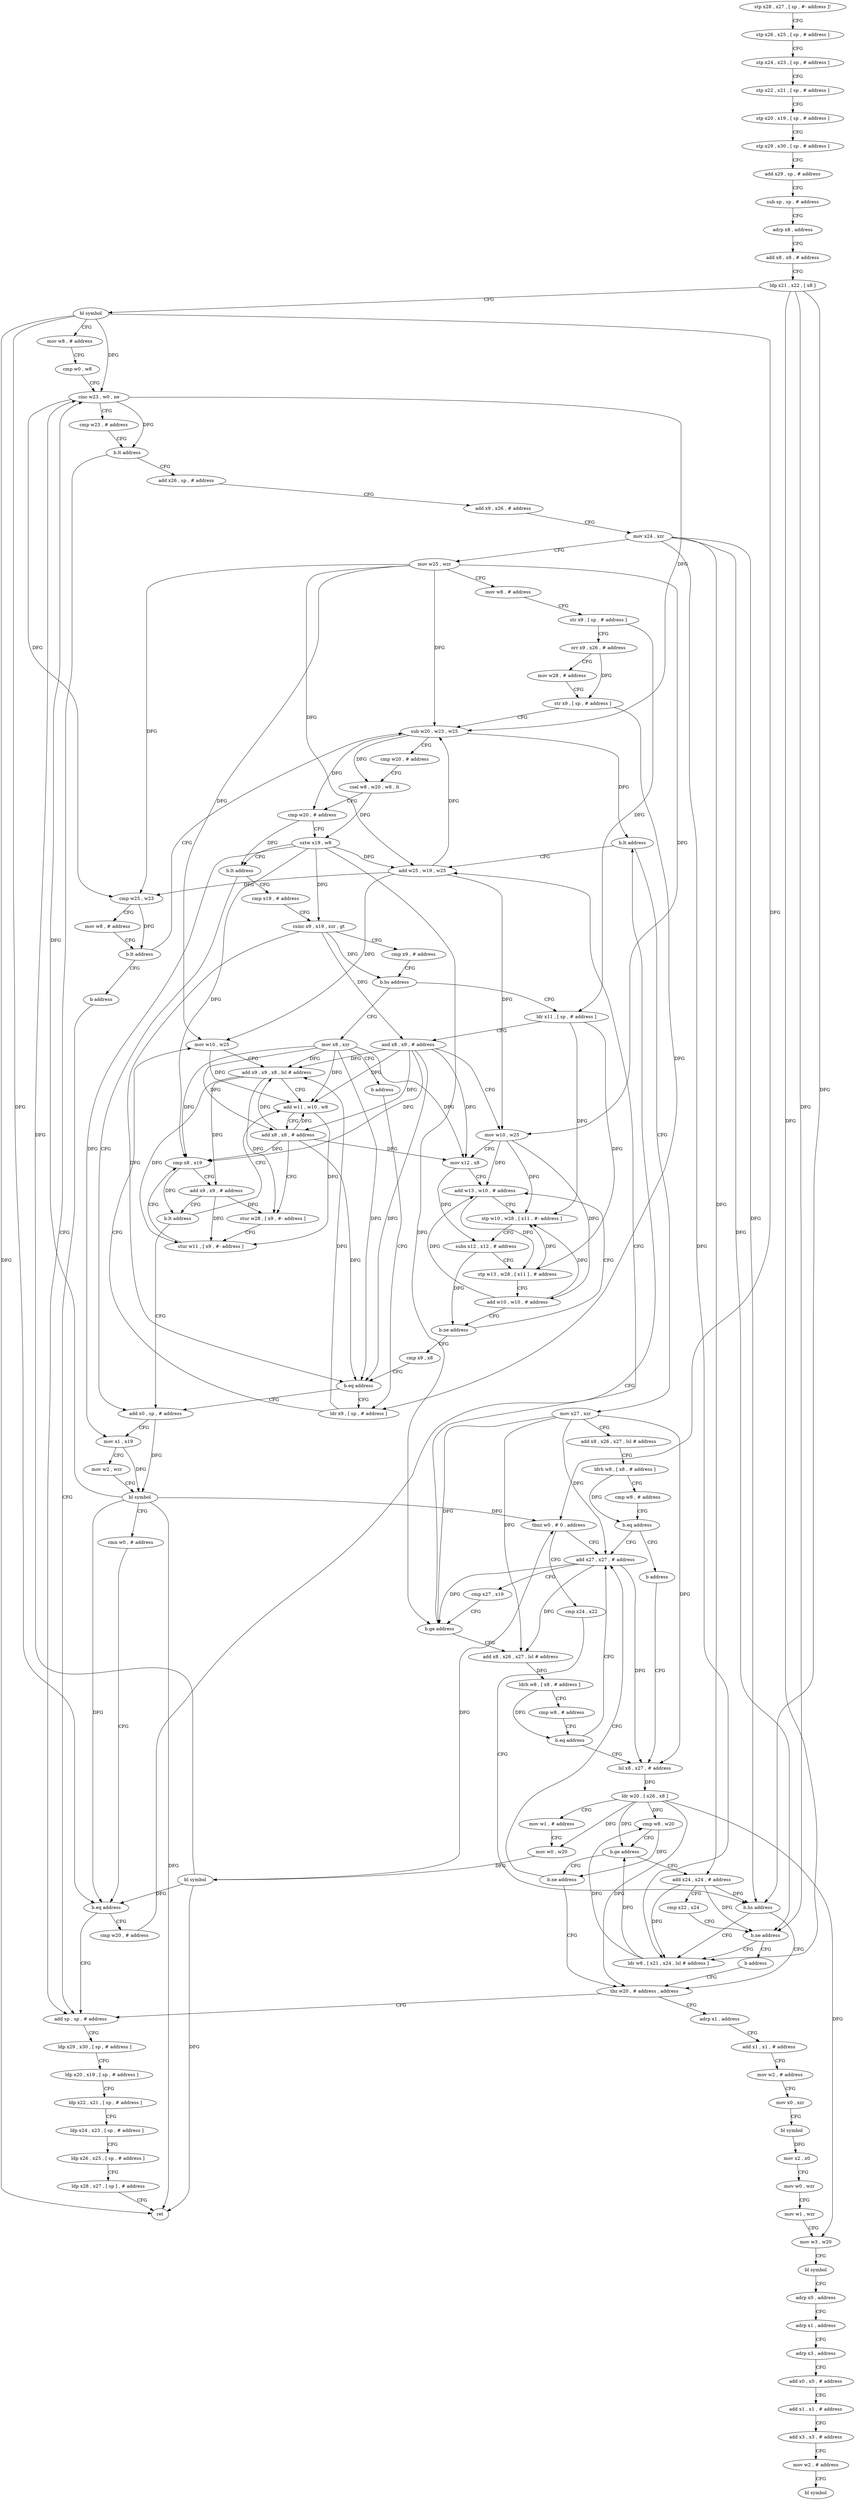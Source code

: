 digraph "func" {
"4265484" [label = "stp x28 , x27 , [ sp , #- address ]!" ]
"4265488" [label = "stp x26 , x25 , [ sp , # address ]" ]
"4265492" [label = "stp x24 , x23 , [ sp , # address ]" ]
"4265496" [label = "stp x22 , x21 , [ sp , # address ]" ]
"4265500" [label = "stp x20 , x19 , [ sp , # address ]" ]
"4265504" [label = "stp x29 , x30 , [ sp , # address ]" ]
"4265508" [label = "add x29 , sp , # address" ]
"4265512" [label = "sub sp , sp , # address" ]
"4265516" [label = "adrp x8 , address" ]
"4265520" [label = "add x8 , x8 , # address" ]
"4265524" [label = "ldp x21 , x22 , [ x8 ]" ]
"4265528" [label = "bl symbol" ]
"4265532" [label = "mov w8 , # address" ]
"4265536" [label = "cmp w0 , w8" ]
"4265540" [label = "cinc w23 , w0 , ne" ]
"4265544" [label = "cmp w23 , # address" ]
"4265548" [label = "b.lt address" ]
"4265896" [label = "add sp , sp , # address" ]
"4265552" [label = "add x26 , sp , # address" ]
"4265900" [label = "ldp x29 , x30 , [ sp , # address ]" ]
"4265904" [label = "ldp x20 , x19 , [ sp , # address ]" ]
"4265908" [label = "ldp x22 , x21 , [ sp , # address ]" ]
"4265912" [label = "ldp x24 , x23 , [ sp , # address ]" ]
"4265916" [label = "ldp x26 , x25 , [ sp , # address ]" ]
"4265920" [label = "ldp x28 , x27 , [ sp ] , # address" ]
"4265924" [label = "ret" ]
"4265556" [label = "add x9 , x26 , # address" ]
"4265560" [label = "mov x24 , xzr" ]
"4265564" [label = "mov w25 , wzr" ]
"4265568" [label = "mov w8 , # address" ]
"4265572" [label = "str x9 , [ sp , # address ]" ]
"4265576" [label = "orr x9 , x26 , # address" ]
"4265580" [label = "mov w28 , # address" ]
"4265584" [label = "str x9 , [ sp , # address ]" ]
"4265588" [label = "sub w20 , w23 , w25" ]
"4265724" [label = "add x0 , sp , # address" ]
"4265728" [label = "mov x1 , x19" ]
"4265732" [label = "mov w2 , wzr" ]
"4265736" [label = "bl symbol" ]
"4265740" [label = "cmn w0 , # address" ]
"4265744" [label = "b.eq address" ]
"4265748" [label = "cmp w20 , # address" ]
"4265612" [label = "cmp x19 , # address" ]
"4265616" [label = "csinc x9 , x19 , xzr , gt" ]
"4265620" [label = "cmp x9 , # address" ]
"4265624" [label = "b.hs address" ]
"4265636" [label = "ldr x11 , [ sp , # address ]" ]
"4265628" [label = "mov x8 , xzr" ]
"4265752" [label = "b.lt address" ]
"4265872" [label = "add w25 , w19 , w25" ]
"4265756" [label = "mov x27 , xzr" ]
"4265640" [label = "and x8 , x9 , # address" ]
"4265644" [label = "mov w10 , w25" ]
"4265648" [label = "mov x12 , x8" ]
"4265652" [label = "add w13 , w10 , # address" ]
"4265632" [label = "b address" ]
"4265684" [label = "ldr x9 , [ sp , # address ]" ]
"4265876" [label = "cmp w25 , w23" ]
"4265880" [label = "mov w8 , # address" ]
"4265884" [label = "b.lt address" ]
"4265888" [label = "b address" ]
"4265760" [label = "add x8 , x26 , x27 , lsl # address" ]
"4265764" [label = "ldrh w8 , [ x8 , # address ]" ]
"4265768" [label = "cmp w8 , # address" ]
"4265772" [label = "b.eq address" ]
"4265784" [label = "add x27 , x27 , # address" ]
"4265776" [label = "b address" ]
"4265656" [label = "stp w10 , w28 , [ x11 , #- address ]" ]
"4265660" [label = "subs x12 , x12 , # address" ]
"4265664" [label = "stp w13 , w28 , [ x11 ] , # address" ]
"4265668" [label = "add w10 , w10 , # address" ]
"4265672" [label = "b.ne address" ]
"4265676" [label = "cmp x9 , x8" ]
"4265680" [label = "b.eq address" ]
"4265688" [label = "mov w10 , w25" ]
"4265692" [label = "add x9 , x9 , x8 , lsl # address" ]
"4265696" [label = "add w11 , w10 , w8" ]
"4265592" [label = "cmp w20 , # address" ]
"4265596" [label = "csel w8 , w20 , w8 , lt" ]
"4265600" [label = "cmp w20 , # address" ]
"4265604" [label = "sxtw x19 , w8" ]
"4265608" [label = "b.lt address" ]
"4265788" [label = "cmp x27 , x19" ]
"4265792" [label = "b.ge address" ]
"4265796" [label = "add x8 , x26 , x27 , lsl # address" ]
"4265812" [label = "lsl x8 , x27 , # address" ]
"4265700" [label = "add x8 , x8 , # address" ]
"4265704" [label = "stur w28 , [ x9 , #- address ]" ]
"4265708" [label = "stur w11 , [ x9 , #- address ]" ]
"4265712" [label = "cmp x8 , x19" ]
"4265716" [label = "add x9 , x9 , # address" ]
"4265720" [label = "b.lt address" ]
"4265800" [label = "ldrh w8 , [ x8 , # address ]" ]
"4265804" [label = "cmp w8 , # address" ]
"4265808" [label = "b.eq address" ]
"4265816" [label = "ldr w20 , [ x26 , x8 ]" ]
"4265820" [label = "mov w1 , # address" ]
"4265824" [label = "mov w0 , w20" ]
"4265828" [label = "bl symbol" ]
"4265832" [label = "tbnz w0 , # 0 , address" ]
"4265836" [label = "cmp x24 , x22" ]
"4265840" [label = "b.hs address" ]
"4265892" [label = "tbz w20 , # address , address" ]
"4265844" [label = "ldr w8 , [ x21 , x24 , lsl # address ]" ]
"4265928" [label = "adrp x1 , address" ]
"4265848" [label = "cmp w8 , w20" ]
"4265852" [label = "b.ge address" ]
"4265780" [label = "b.ne address" ]
"4265856" [label = "add x24 , x24 , # address" ]
"4265932" [label = "add x1 , x1 , # address" ]
"4265936" [label = "mov w2 , # address" ]
"4265940" [label = "mov x0 , xzr" ]
"4265944" [label = "bl symbol" ]
"4265948" [label = "mov x2 , x0" ]
"4265952" [label = "mov w0 , wzr" ]
"4265956" [label = "mov w1 , wzr" ]
"4265960" [label = "mov w3 , w20" ]
"4265964" [label = "bl symbol" ]
"4265968" [label = "adrp x0 , address" ]
"4265972" [label = "adrp x1 , address" ]
"4265976" [label = "adrp x3 , address" ]
"4265980" [label = "add x0 , x0 , # address" ]
"4265984" [label = "add x1 , x1 , # address" ]
"4265988" [label = "add x3 , x3 , # address" ]
"4265992" [label = "mov w2 , # address" ]
"4265996" [label = "bl symbol" ]
"4265860" [label = "cmp x22 , x24" ]
"4265864" [label = "b.ne address" ]
"4265868" [label = "b address" ]
"4265484" -> "4265488" [ label = "CFG" ]
"4265488" -> "4265492" [ label = "CFG" ]
"4265492" -> "4265496" [ label = "CFG" ]
"4265496" -> "4265500" [ label = "CFG" ]
"4265500" -> "4265504" [ label = "CFG" ]
"4265504" -> "4265508" [ label = "CFG" ]
"4265508" -> "4265512" [ label = "CFG" ]
"4265512" -> "4265516" [ label = "CFG" ]
"4265516" -> "4265520" [ label = "CFG" ]
"4265520" -> "4265524" [ label = "CFG" ]
"4265524" -> "4265528" [ label = "CFG" ]
"4265524" -> "4265844" [ label = "DFG" ]
"4265524" -> "4265840" [ label = "DFG" ]
"4265524" -> "4265864" [ label = "DFG" ]
"4265528" -> "4265532" [ label = "CFG" ]
"4265528" -> "4265540" [ label = "DFG" ]
"4265528" -> "4265924" [ label = "DFG" ]
"4265528" -> "4265744" [ label = "DFG" ]
"4265528" -> "4265832" [ label = "DFG" ]
"4265532" -> "4265536" [ label = "CFG" ]
"4265536" -> "4265540" [ label = "CFG" ]
"4265540" -> "4265544" [ label = "CFG" ]
"4265540" -> "4265548" [ label = "DFG" ]
"4265540" -> "4265588" [ label = "DFG" ]
"4265540" -> "4265876" [ label = "DFG" ]
"4265544" -> "4265548" [ label = "CFG" ]
"4265548" -> "4265896" [ label = "CFG" ]
"4265548" -> "4265552" [ label = "CFG" ]
"4265896" -> "4265900" [ label = "CFG" ]
"4265552" -> "4265556" [ label = "CFG" ]
"4265900" -> "4265904" [ label = "CFG" ]
"4265904" -> "4265908" [ label = "CFG" ]
"4265908" -> "4265912" [ label = "CFG" ]
"4265912" -> "4265916" [ label = "CFG" ]
"4265916" -> "4265920" [ label = "CFG" ]
"4265920" -> "4265924" [ label = "CFG" ]
"4265556" -> "4265560" [ label = "CFG" ]
"4265560" -> "4265564" [ label = "CFG" ]
"4265560" -> "4265840" [ label = "DFG" ]
"4265560" -> "4265844" [ label = "DFG" ]
"4265560" -> "4265856" [ label = "DFG" ]
"4265560" -> "4265864" [ label = "DFG" ]
"4265564" -> "4265568" [ label = "CFG" ]
"4265564" -> "4265588" [ label = "DFG" ]
"4265564" -> "4265872" [ label = "DFG" ]
"4265564" -> "4265876" [ label = "DFG" ]
"4265564" -> "4265644" [ label = "DFG" ]
"4265564" -> "4265688" [ label = "DFG" ]
"4265568" -> "4265572" [ label = "CFG" ]
"4265572" -> "4265576" [ label = "CFG" ]
"4265572" -> "4265636" [ label = "DFG" ]
"4265576" -> "4265580" [ label = "CFG" ]
"4265576" -> "4265584" [ label = "DFG" ]
"4265580" -> "4265584" [ label = "CFG" ]
"4265584" -> "4265588" [ label = "CFG" ]
"4265584" -> "4265684" [ label = "DFG" ]
"4265588" -> "4265592" [ label = "CFG" ]
"4265588" -> "4265596" [ label = "DFG" ]
"4265588" -> "4265600" [ label = "DFG" ]
"4265588" -> "4265752" [ label = "DFG" ]
"4265724" -> "4265728" [ label = "CFG" ]
"4265724" -> "4265736" [ label = "DFG" ]
"4265728" -> "4265732" [ label = "CFG" ]
"4265728" -> "4265736" [ label = "DFG" ]
"4265732" -> "4265736" [ label = "CFG" ]
"4265736" -> "4265740" [ label = "CFG" ]
"4265736" -> "4265540" [ label = "DFG" ]
"4265736" -> "4265924" [ label = "DFG" ]
"4265736" -> "4265744" [ label = "DFG" ]
"4265736" -> "4265832" [ label = "DFG" ]
"4265740" -> "4265744" [ label = "CFG" ]
"4265744" -> "4265896" [ label = "CFG" ]
"4265744" -> "4265748" [ label = "CFG" ]
"4265748" -> "4265752" [ label = "CFG" ]
"4265612" -> "4265616" [ label = "CFG" ]
"4265616" -> "4265620" [ label = "CFG" ]
"4265616" -> "4265624" [ label = "DFG" ]
"4265616" -> "4265640" [ label = "DFG" ]
"4265616" -> "4265680" [ label = "DFG" ]
"4265620" -> "4265624" [ label = "CFG" ]
"4265624" -> "4265636" [ label = "CFG" ]
"4265624" -> "4265628" [ label = "CFG" ]
"4265636" -> "4265640" [ label = "CFG" ]
"4265636" -> "4265656" [ label = "DFG" ]
"4265636" -> "4265664" [ label = "DFG" ]
"4265628" -> "4265632" [ label = "CFG" ]
"4265628" -> "4265648" [ label = "DFG" ]
"4265628" -> "4265692" [ label = "DFG" ]
"4265628" -> "4265680" [ label = "DFG" ]
"4265628" -> "4265696" [ label = "DFG" ]
"4265628" -> "4265700" [ label = "DFG" ]
"4265628" -> "4265712" [ label = "DFG" ]
"4265752" -> "4265872" [ label = "CFG" ]
"4265752" -> "4265756" [ label = "CFG" ]
"4265872" -> "4265876" [ label = "DFG" ]
"4265872" -> "4265588" [ label = "DFG" ]
"4265872" -> "4265644" [ label = "DFG" ]
"4265872" -> "4265688" [ label = "DFG" ]
"4265756" -> "4265760" [ label = "CFG" ]
"4265756" -> "4265784" [ label = "DFG" ]
"4265756" -> "4265792" [ label = "DFG" ]
"4265756" -> "4265796" [ label = "DFG" ]
"4265756" -> "4265812" [ label = "DFG" ]
"4265640" -> "4265644" [ label = "CFG" ]
"4265640" -> "4265648" [ label = "DFG" ]
"4265640" -> "4265692" [ label = "DFG" ]
"4265640" -> "4265680" [ label = "DFG" ]
"4265640" -> "4265696" [ label = "DFG" ]
"4265640" -> "4265700" [ label = "DFG" ]
"4265640" -> "4265712" [ label = "DFG" ]
"4265644" -> "4265648" [ label = "CFG" ]
"4265644" -> "4265652" [ label = "DFG" ]
"4265644" -> "4265656" [ label = "DFG" ]
"4265644" -> "4265668" [ label = "DFG" ]
"4265648" -> "4265652" [ label = "CFG" ]
"4265648" -> "4265660" [ label = "DFG" ]
"4265652" -> "4265656" [ label = "CFG" ]
"4265652" -> "4265664" [ label = "DFG" ]
"4265632" -> "4265684" [ label = "CFG" ]
"4265684" -> "4265688" [ label = "CFG" ]
"4265684" -> "4265692" [ label = "DFG" ]
"4265876" -> "4265880" [ label = "CFG" ]
"4265876" -> "4265884" [ label = "DFG" ]
"4265880" -> "4265884" [ label = "CFG" ]
"4265884" -> "4265588" [ label = "CFG" ]
"4265884" -> "4265888" [ label = "CFG" ]
"4265888" -> "4265896" [ label = "CFG" ]
"4265760" -> "4265764" [ label = "CFG" ]
"4265764" -> "4265768" [ label = "CFG" ]
"4265764" -> "4265772" [ label = "DFG" ]
"4265768" -> "4265772" [ label = "CFG" ]
"4265772" -> "4265784" [ label = "CFG" ]
"4265772" -> "4265776" [ label = "CFG" ]
"4265784" -> "4265788" [ label = "CFG" ]
"4265784" -> "4265792" [ label = "DFG" ]
"4265784" -> "4265796" [ label = "DFG" ]
"4265784" -> "4265812" [ label = "DFG" ]
"4265776" -> "4265812" [ label = "CFG" ]
"4265656" -> "4265660" [ label = "CFG" ]
"4265660" -> "4265664" [ label = "CFG" ]
"4265660" -> "4265672" [ label = "DFG" ]
"4265664" -> "4265668" [ label = "CFG" ]
"4265664" -> "4265656" [ label = "DFG" ]
"4265668" -> "4265672" [ label = "CFG" ]
"4265668" -> "4265652" [ label = "DFG" ]
"4265668" -> "4265656" [ label = "DFG" ]
"4265672" -> "4265652" [ label = "CFG" ]
"4265672" -> "4265676" [ label = "CFG" ]
"4265676" -> "4265680" [ label = "CFG" ]
"4265680" -> "4265724" [ label = "CFG" ]
"4265680" -> "4265684" [ label = "CFG" ]
"4265688" -> "4265692" [ label = "CFG" ]
"4265688" -> "4265696" [ label = "DFG" ]
"4265692" -> "4265696" [ label = "CFG" ]
"4265692" -> "4265704" [ label = "DFG" ]
"4265692" -> "4265708" [ label = "DFG" ]
"4265692" -> "4265716" [ label = "DFG" ]
"4265696" -> "4265700" [ label = "CFG" ]
"4265696" -> "4265708" [ label = "DFG" ]
"4265592" -> "4265596" [ label = "CFG" ]
"4265596" -> "4265600" [ label = "CFG" ]
"4265596" -> "4265604" [ label = "DFG" ]
"4265600" -> "4265604" [ label = "CFG" ]
"4265600" -> "4265608" [ label = "DFG" ]
"4265604" -> "4265608" [ label = "CFG" ]
"4265604" -> "4265728" [ label = "DFG" ]
"4265604" -> "4265616" [ label = "DFG" ]
"4265604" -> "4265872" [ label = "DFG" ]
"4265604" -> "4265792" [ label = "DFG" ]
"4265604" -> "4265712" [ label = "DFG" ]
"4265608" -> "4265724" [ label = "CFG" ]
"4265608" -> "4265612" [ label = "CFG" ]
"4265788" -> "4265792" [ label = "CFG" ]
"4265792" -> "4265872" [ label = "CFG" ]
"4265792" -> "4265796" [ label = "CFG" ]
"4265796" -> "4265800" [ label = "DFG" ]
"4265812" -> "4265816" [ label = "DFG" ]
"4265700" -> "4265704" [ label = "CFG" ]
"4265700" -> "4265648" [ label = "DFG" ]
"4265700" -> "4265692" [ label = "DFG" ]
"4265700" -> "4265680" [ label = "DFG" ]
"4265700" -> "4265696" [ label = "DFG" ]
"4265700" -> "4265712" [ label = "DFG" ]
"4265704" -> "4265708" [ label = "CFG" ]
"4265708" -> "4265712" [ label = "CFG" ]
"4265712" -> "4265716" [ label = "CFG" ]
"4265712" -> "4265720" [ label = "DFG" ]
"4265716" -> "4265720" [ label = "CFG" ]
"4265716" -> "4265704" [ label = "DFG" ]
"4265716" -> "4265708" [ label = "DFG" ]
"4265720" -> "4265696" [ label = "CFG" ]
"4265720" -> "4265724" [ label = "CFG" ]
"4265800" -> "4265804" [ label = "CFG" ]
"4265800" -> "4265808" [ label = "DFG" ]
"4265804" -> "4265808" [ label = "CFG" ]
"4265808" -> "4265784" [ label = "CFG" ]
"4265808" -> "4265812" [ label = "CFG" ]
"4265816" -> "4265820" [ label = "CFG" ]
"4265816" -> "4265824" [ label = "DFG" ]
"4265816" -> "4265892" [ label = "DFG" ]
"4265816" -> "4265848" [ label = "DFG" ]
"4265816" -> "4265852" [ label = "DFG" ]
"4265816" -> "4265960" [ label = "DFG" ]
"4265820" -> "4265824" [ label = "CFG" ]
"4265824" -> "4265828" [ label = "DFG" ]
"4265828" -> "4265832" [ label = "DFG" ]
"4265828" -> "4265540" [ label = "DFG" ]
"4265828" -> "4265744" [ label = "DFG" ]
"4265828" -> "4265924" [ label = "DFG" ]
"4265832" -> "4265784" [ label = "CFG" ]
"4265832" -> "4265836" [ label = "CFG" ]
"4265836" -> "4265840" [ label = "CFG" ]
"4265840" -> "4265892" [ label = "CFG" ]
"4265840" -> "4265844" [ label = "CFG" ]
"4265892" -> "4265928" [ label = "CFG" ]
"4265892" -> "4265896" [ label = "CFG" ]
"4265844" -> "4265848" [ label = "DFG" ]
"4265844" -> "4265852" [ label = "DFG" ]
"4265928" -> "4265932" [ label = "CFG" ]
"4265848" -> "4265852" [ label = "CFG" ]
"4265848" -> "4265780" [ label = "DFG" ]
"4265852" -> "4265780" [ label = "CFG" ]
"4265852" -> "4265856" [ label = "CFG" ]
"4265780" -> "4265892" [ label = "CFG" ]
"4265780" -> "4265784" [ label = "CFG" ]
"4265856" -> "4265860" [ label = "CFG" ]
"4265856" -> "4265844" [ label = "DFG" ]
"4265856" -> "4265840" [ label = "DFG" ]
"4265856" -> "4265864" [ label = "DFG" ]
"4265932" -> "4265936" [ label = "CFG" ]
"4265936" -> "4265940" [ label = "CFG" ]
"4265940" -> "4265944" [ label = "CFG" ]
"4265944" -> "4265948" [ label = "DFG" ]
"4265948" -> "4265952" [ label = "CFG" ]
"4265952" -> "4265956" [ label = "CFG" ]
"4265956" -> "4265960" [ label = "CFG" ]
"4265960" -> "4265964" [ label = "CFG" ]
"4265964" -> "4265968" [ label = "CFG" ]
"4265968" -> "4265972" [ label = "CFG" ]
"4265972" -> "4265976" [ label = "CFG" ]
"4265976" -> "4265980" [ label = "CFG" ]
"4265980" -> "4265984" [ label = "CFG" ]
"4265984" -> "4265988" [ label = "CFG" ]
"4265988" -> "4265992" [ label = "CFG" ]
"4265992" -> "4265996" [ label = "CFG" ]
"4265860" -> "4265864" [ label = "CFG" ]
"4265864" -> "4265844" [ label = "CFG" ]
"4265864" -> "4265868" [ label = "CFG" ]
"4265868" -> "4265892" [ label = "CFG" ]
}
